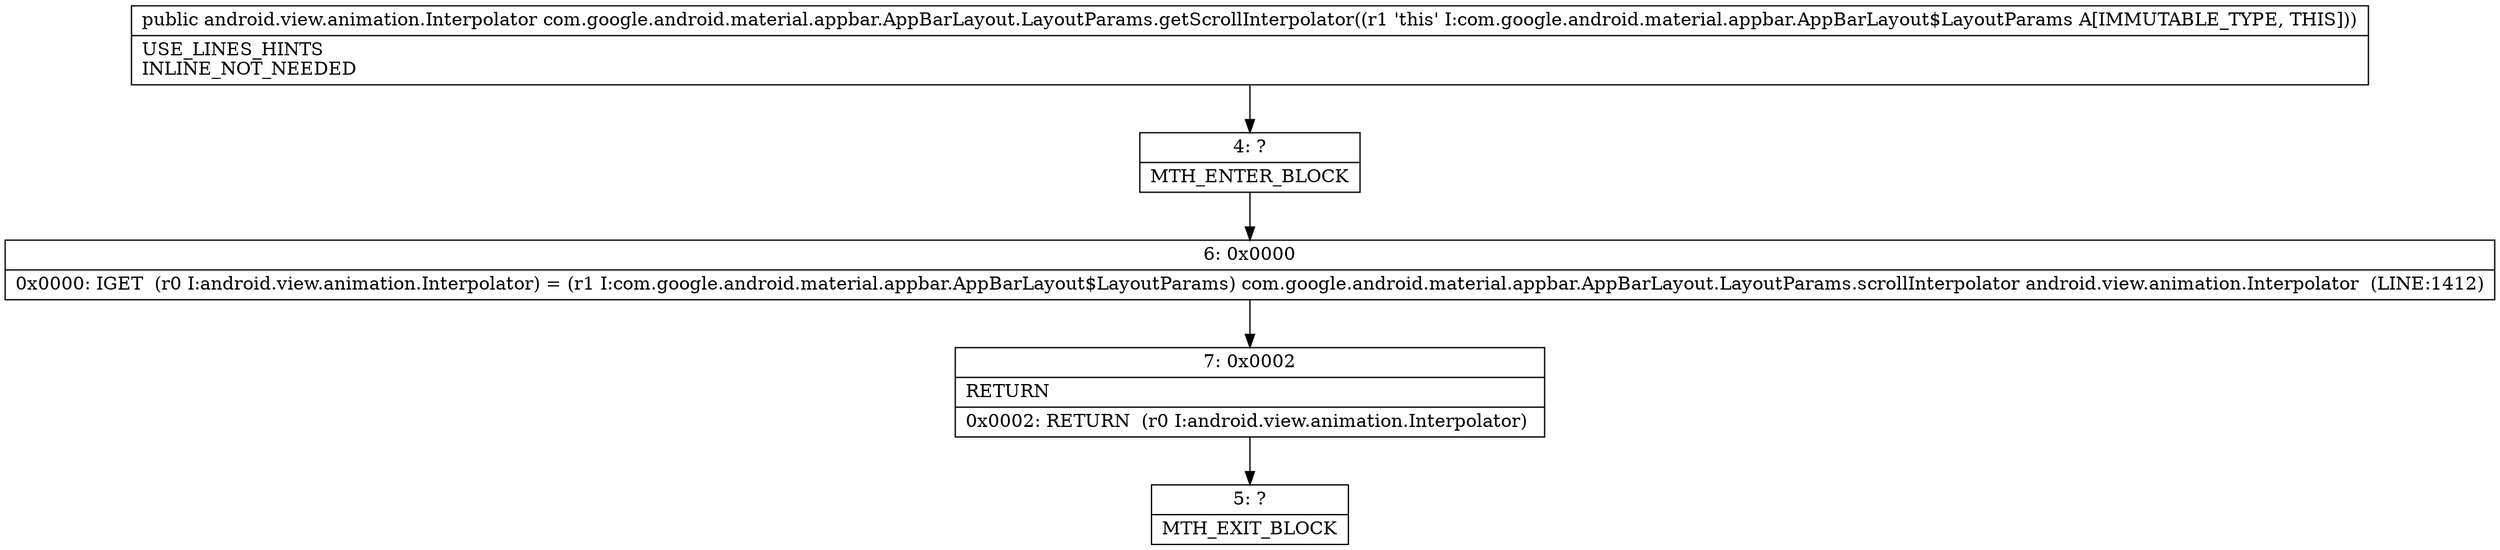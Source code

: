 digraph "CFG forcom.google.android.material.appbar.AppBarLayout.LayoutParams.getScrollInterpolator()Landroid\/view\/animation\/Interpolator;" {
Node_4 [shape=record,label="{4\:\ ?|MTH_ENTER_BLOCK\l}"];
Node_6 [shape=record,label="{6\:\ 0x0000|0x0000: IGET  (r0 I:android.view.animation.Interpolator) = (r1 I:com.google.android.material.appbar.AppBarLayout$LayoutParams) com.google.android.material.appbar.AppBarLayout.LayoutParams.scrollInterpolator android.view.animation.Interpolator  (LINE:1412)\l}"];
Node_7 [shape=record,label="{7\:\ 0x0002|RETURN\l|0x0002: RETURN  (r0 I:android.view.animation.Interpolator) \l}"];
Node_5 [shape=record,label="{5\:\ ?|MTH_EXIT_BLOCK\l}"];
MethodNode[shape=record,label="{public android.view.animation.Interpolator com.google.android.material.appbar.AppBarLayout.LayoutParams.getScrollInterpolator((r1 'this' I:com.google.android.material.appbar.AppBarLayout$LayoutParams A[IMMUTABLE_TYPE, THIS]))  | USE_LINES_HINTS\lINLINE_NOT_NEEDED\l}"];
MethodNode -> Node_4;Node_4 -> Node_6;
Node_6 -> Node_7;
Node_7 -> Node_5;
}

